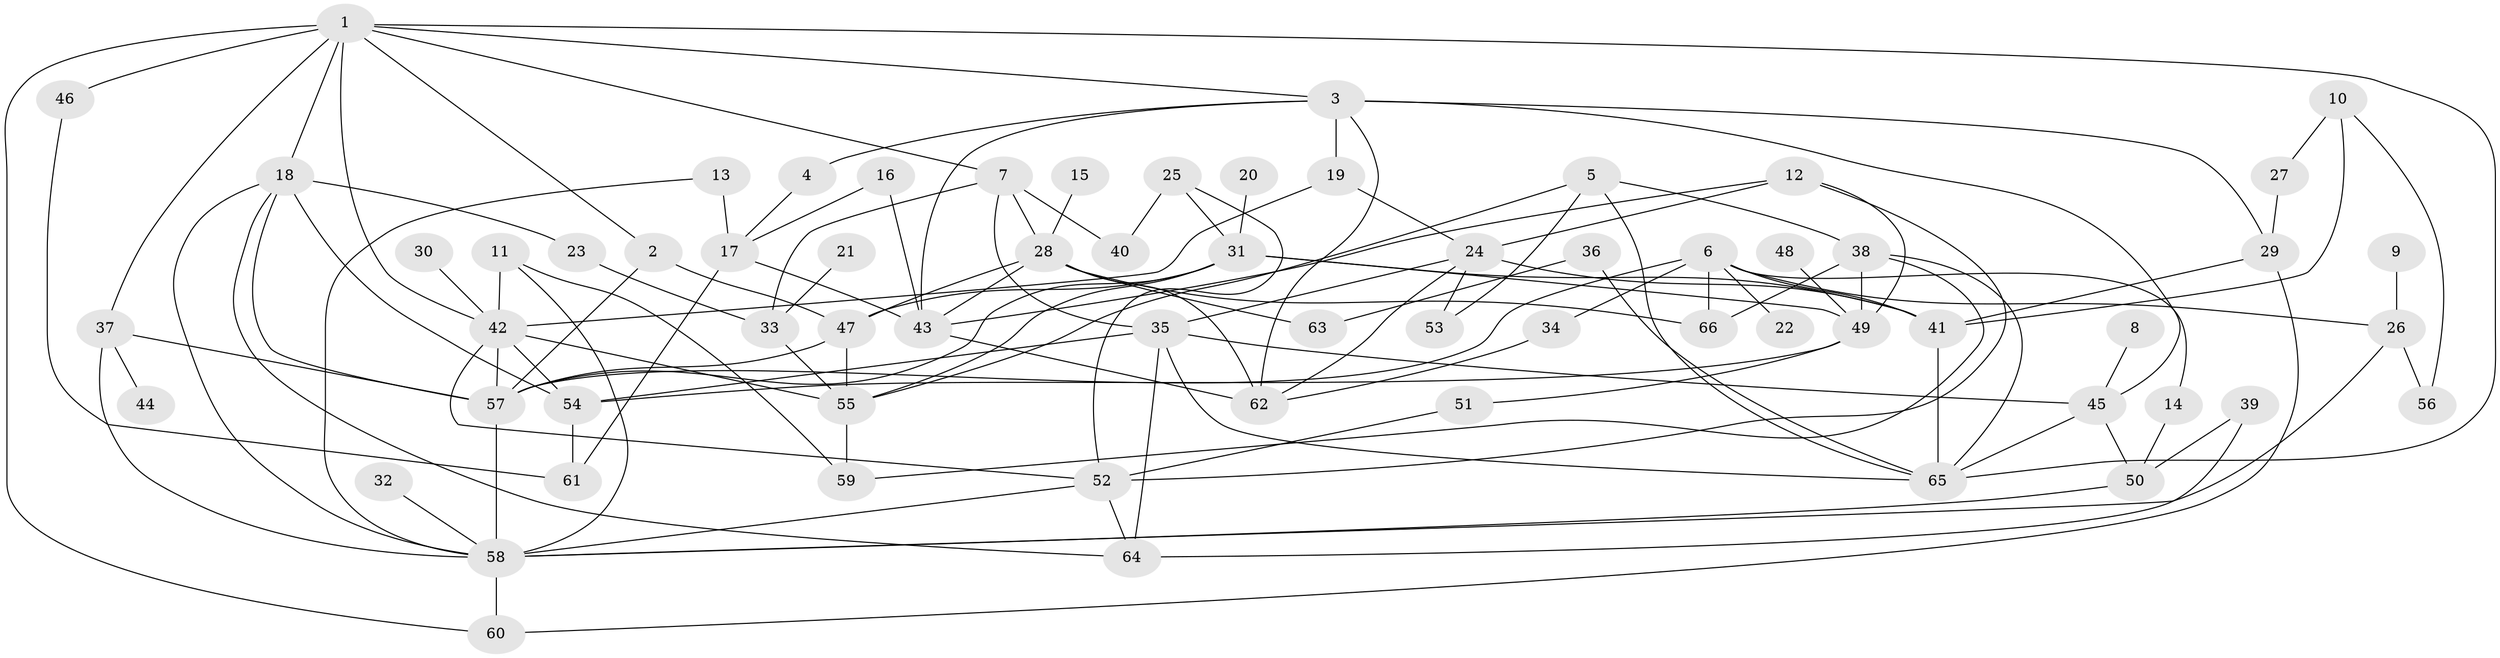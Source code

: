 // original degree distribution, {7: 0.015151515151515152, 4: 0.1590909090909091, 6: 0.045454545454545456, 5: 0.10606060606060606, 1: 0.1893939393939394, 3: 0.2196969696969697, 2: 0.25757575757575757, 8: 0.007575757575757576}
// Generated by graph-tools (version 1.1) at 2025/49/03/09/25 03:49:24]
// undirected, 66 vertices, 126 edges
graph export_dot {
graph [start="1"]
  node [color=gray90,style=filled];
  1;
  2;
  3;
  4;
  5;
  6;
  7;
  8;
  9;
  10;
  11;
  12;
  13;
  14;
  15;
  16;
  17;
  18;
  19;
  20;
  21;
  22;
  23;
  24;
  25;
  26;
  27;
  28;
  29;
  30;
  31;
  32;
  33;
  34;
  35;
  36;
  37;
  38;
  39;
  40;
  41;
  42;
  43;
  44;
  45;
  46;
  47;
  48;
  49;
  50;
  51;
  52;
  53;
  54;
  55;
  56;
  57;
  58;
  59;
  60;
  61;
  62;
  63;
  64;
  65;
  66;
  1 -- 2 [weight=1.0];
  1 -- 3 [weight=1.0];
  1 -- 7 [weight=1.0];
  1 -- 18 [weight=2.0];
  1 -- 37 [weight=1.0];
  1 -- 42 [weight=1.0];
  1 -- 46 [weight=1.0];
  1 -- 60 [weight=1.0];
  1 -- 65 [weight=1.0];
  2 -- 47 [weight=1.0];
  2 -- 57 [weight=1.0];
  3 -- 4 [weight=1.0];
  3 -- 19 [weight=1.0];
  3 -- 29 [weight=1.0];
  3 -- 43 [weight=1.0];
  3 -- 45 [weight=1.0];
  3 -- 62 [weight=1.0];
  4 -- 17 [weight=1.0];
  5 -- 38 [weight=1.0];
  5 -- 53 [weight=1.0];
  5 -- 55 [weight=1.0];
  5 -- 65 [weight=1.0];
  6 -- 14 [weight=1.0];
  6 -- 22 [weight=1.0];
  6 -- 26 [weight=1.0];
  6 -- 34 [weight=1.0];
  6 -- 41 [weight=1.0];
  6 -- 57 [weight=1.0];
  6 -- 66 [weight=1.0];
  7 -- 28 [weight=1.0];
  7 -- 33 [weight=1.0];
  7 -- 35 [weight=1.0];
  7 -- 40 [weight=1.0];
  8 -- 45 [weight=1.0];
  9 -- 26 [weight=1.0];
  10 -- 27 [weight=1.0];
  10 -- 41 [weight=1.0];
  10 -- 56 [weight=1.0];
  11 -- 42 [weight=1.0];
  11 -- 58 [weight=1.0];
  11 -- 59 [weight=1.0];
  12 -- 24 [weight=1.0];
  12 -- 43 [weight=1.0];
  12 -- 49 [weight=1.0];
  12 -- 52 [weight=1.0];
  13 -- 17 [weight=1.0];
  13 -- 58 [weight=1.0];
  14 -- 50 [weight=1.0];
  15 -- 28 [weight=1.0];
  16 -- 17 [weight=1.0];
  16 -- 43 [weight=1.0];
  17 -- 43 [weight=1.0];
  17 -- 61 [weight=1.0];
  18 -- 23 [weight=1.0];
  18 -- 54 [weight=1.0];
  18 -- 57 [weight=1.0];
  18 -- 58 [weight=1.0];
  18 -- 64 [weight=1.0];
  19 -- 24 [weight=1.0];
  19 -- 42 [weight=1.0];
  20 -- 31 [weight=1.0];
  21 -- 33 [weight=1.0];
  23 -- 33 [weight=1.0];
  24 -- 35 [weight=1.0];
  24 -- 41 [weight=1.0];
  24 -- 53 [weight=1.0];
  24 -- 62 [weight=1.0];
  25 -- 31 [weight=1.0];
  25 -- 40 [weight=1.0];
  25 -- 52 [weight=1.0];
  26 -- 56 [weight=1.0];
  26 -- 58 [weight=1.0];
  27 -- 29 [weight=1.0];
  28 -- 43 [weight=1.0];
  28 -- 47 [weight=1.0];
  28 -- 62 [weight=1.0];
  28 -- 63 [weight=1.0];
  28 -- 66 [weight=1.0];
  29 -- 41 [weight=1.0];
  29 -- 60 [weight=1.0];
  30 -- 42 [weight=1.0];
  31 -- 41 [weight=1.0];
  31 -- 47 [weight=2.0];
  31 -- 49 [weight=2.0];
  31 -- 55 [weight=1.0];
  31 -- 57 [weight=1.0];
  32 -- 58 [weight=1.0];
  33 -- 55 [weight=1.0];
  34 -- 62 [weight=1.0];
  35 -- 45 [weight=1.0];
  35 -- 54 [weight=1.0];
  35 -- 64 [weight=1.0];
  35 -- 65 [weight=1.0];
  36 -- 63 [weight=1.0];
  36 -- 65 [weight=1.0];
  37 -- 44 [weight=1.0];
  37 -- 57 [weight=1.0];
  37 -- 58 [weight=1.0];
  38 -- 49 [weight=1.0];
  38 -- 59 [weight=1.0];
  38 -- 65 [weight=1.0];
  38 -- 66 [weight=1.0];
  39 -- 50 [weight=1.0];
  39 -- 64 [weight=1.0];
  41 -- 65 [weight=1.0];
  42 -- 52 [weight=1.0];
  42 -- 54 [weight=1.0];
  42 -- 55 [weight=1.0];
  42 -- 57 [weight=1.0];
  43 -- 62 [weight=1.0];
  45 -- 50 [weight=1.0];
  45 -- 65 [weight=1.0];
  46 -- 61 [weight=1.0];
  47 -- 55 [weight=1.0];
  47 -- 57 [weight=1.0];
  48 -- 49 [weight=1.0];
  49 -- 51 [weight=1.0];
  49 -- 54 [weight=1.0];
  50 -- 58 [weight=1.0];
  51 -- 52 [weight=1.0];
  52 -- 58 [weight=1.0];
  52 -- 64 [weight=1.0];
  54 -- 61 [weight=1.0];
  55 -- 59 [weight=1.0];
  57 -- 58 [weight=1.0];
  58 -- 60 [weight=1.0];
}
